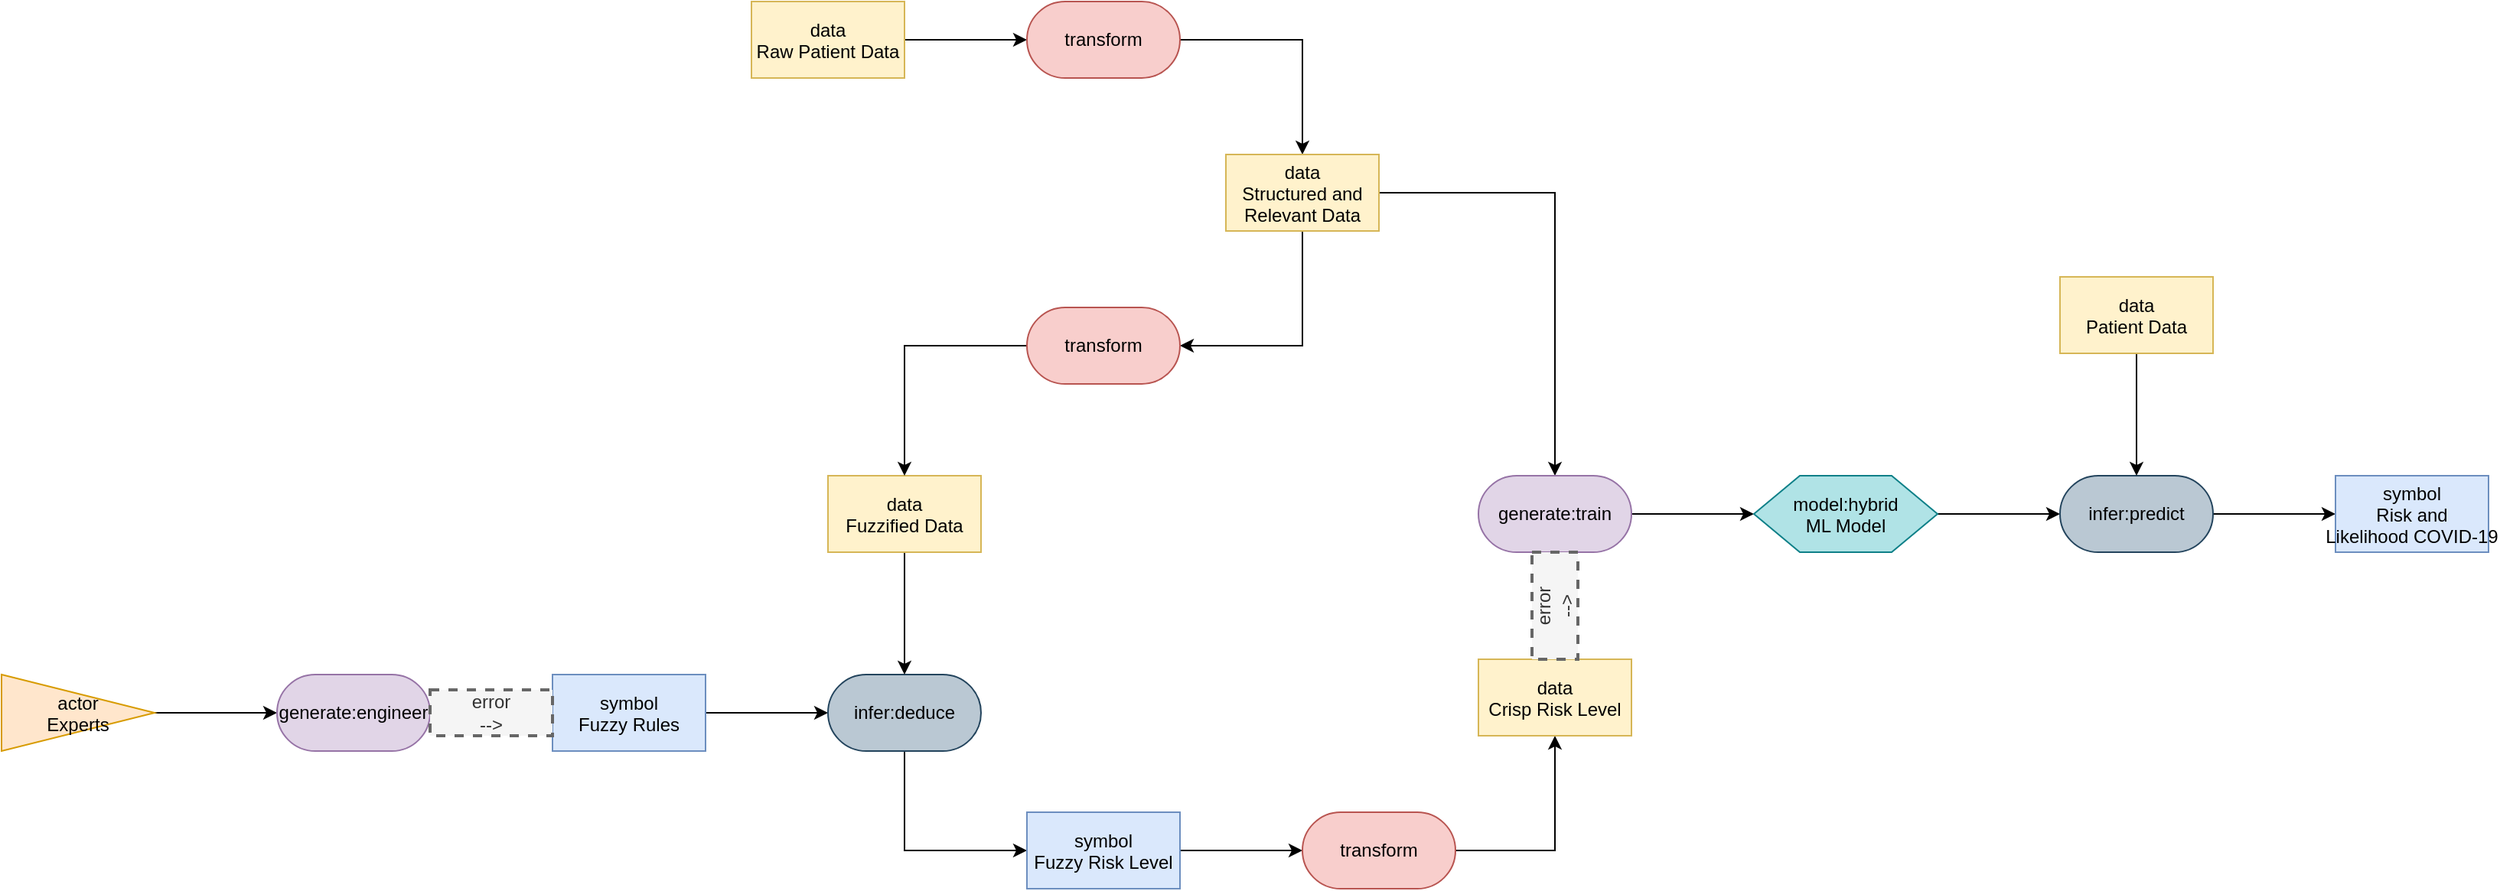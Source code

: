 <mxfile version="27.1.6" pages="2">
  <diagram name="Page-1" id="enABDl7nDgfanvI5Rby2">
    <mxGraphModel dx="1429" dy="856" grid="1" gridSize="10" guides="1" tooltips="1" connect="1" arrows="1" fold="1" page="1" pageScale="1" pageWidth="3300" pageHeight="4681" math="0" shadow="0">
      <root>
        <mxCell id="0" />
        <mxCell id="1" parent="0" />
        <mxCell id="IkaspXzJbwlbMNthNPnq-3" style="edgeStyle=orthogonalEdgeStyle;rounded=0;orthogonalLoop=1;jettySize=auto;html=1;entryX=0;entryY=0.5;entryDx=0;entryDy=0;" parent="1" source="IkaspXzJbwlbMNthNPnq-1" target="IkaspXzJbwlbMNthNPnq-2" edge="1">
          <mxGeometry relative="1" as="geometry" />
        </mxCell>
        <mxCell id="IkaspXzJbwlbMNthNPnq-1" value="actor&#xa;Experts" style="triangle;fillColor=#ffe6cc;strokeColor=#d79b00;" parent="1" name="actor" vertex="1">
          <mxGeometry x="340" y="540" width="100" height="50" as="geometry" />
        </mxCell>
        <mxCell id="IkaspXzJbwlbMNthNPnq-2" value="generate:engineer" style="rounded=1;whiteSpace=wrap;html=1;arcSize=50;fillColor=#e1d5e7;strokeColor=#9673a6;" parent="1" name="generate:engineer" vertex="1">
          <mxGeometry x="520" y="540" width="100" height="50" as="geometry" />
        </mxCell>
        <mxCell id="IkaspXzJbwlbMNthNPnq-8" style="edgeStyle=orthogonalEdgeStyle;rounded=0;orthogonalLoop=1;jettySize=auto;html=1;exitX=1;exitY=0.5;exitDx=0;exitDy=0;entryX=0;entryY=0.5;entryDx=0;entryDy=0;" parent="1" source="IkaspXzJbwlbMNthNPnq-4" target="IkaspXzJbwlbMNthNPnq-7" edge="1">
          <mxGeometry relative="1" as="geometry" />
        </mxCell>
        <mxCell id="IkaspXzJbwlbMNthNPnq-4" value="symbol&#xa;Fuzzy Rules" style="rectangle;fillColor=#dae8fc;strokeColor=#6c8ebf;" parent="1" name="symbol" vertex="1">
          <mxGeometry x="700" y="540" width="100" height="50" as="geometry" />
        </mxCell>
        <mxCell id="IkaspXzJbwlbMNthNPnq-6" value="&lt;div&gt;error&lt;/div&gt;&lt;div&gt;--&amp;gt;&lt;/div&gt;" style="text;html=1;align=center;verticalAlign=middle;whiteSpace=wrap;rounded=0;dashed=1;fillColor=#f5f5f5;fontColor=#333333;strokeColor=#666666;strokeWidth=2;" parent="1" name="text" vertex="1">
          <mxGeometry x="620" y="550" width="80" height="30" as="geometry" />
        </mxCell>
        <mxCell id="IkaspXzJbwlbMNthNPnq-20" style="edgeStyle=orthogonalEdgeStyle;rounded=0;orthogonalLoop=1;jettySize=auto;html=1;exitX=0.5;exitY=1;exitDx=0;exitDy=0;entryX=0;entryY=0.5;entryDx=0;entryDy=0;" parent="1" source="IkaspXzJbwlbMNthNPnq-7" target="IkaspXzJbwlbMNthNPnq-19" edge="1">
          <mxGeometry relative="1" as="geometry" />
        </mxCell>
        <mxCell id="IkaspXzJbwlbMNthNPnq-7" value="infer:deduce" style="rounded=1;whiteSpace=wrap;html=1;arcSize=50;fillColor=#bac8d3;strokeColor=#23445d;" parent="1" name="infer:deduce" vertex="1">
          <mxGeometry x="880" y="540" width="100" height="50" as="geometry" />
        </mxCell>
        <mxCell id="IkaspXzJbwlbMNthNPnq-10" style="edgeStyle=orthogonalEdgeStyle;rounded=0;orthogonalLoop=1;jettySize=auto;html=1;entryX=0.5;entryY=0;entryDx=0;entryDy=0;" parent="1" source="IkaspXzJbwlbMNthNPnq-9" target="IkaspXzJbwlbMNthNPnq-7" edge="1">
          <mxGeometry relative="1" as="geometry" />
        </mxCell>
        <mxCell id="IkaspXzJbwlbMNthNPnq-9" value="data&#xa;Fuzzified Data" style="rectangle;fillColor=#fff2cc;strokeColor=#d6b656;" parent="1" name="data" vertex="1">
          <mxGeometry x="880" y="410" width="100" height="50" as="geometry" />
        </mxCell>
        <mxCell id="IkaspXzJbwlbMNthNPnq-13" style="edgeStyle=orthogonalEdgeStyle;rounded=0;orthogonalLoop=1;jettySize=auto;html=1;exitX=1;exitY=0.5;exitDx=0;exitDy=0;entryX=0;entryY=0.5;entryDx=0;entryDy=0;" parent="1" source="IkaspXzJbwlbMNthNPnq-11" target="IkaspXzJbwlbMNthNPnq-12" edge="1">
          <mxGeometry relative="1" as="geometry" />
        </mxCell>
        <mxCell id="IkaspXzJbwlbMNthNPnq-11" value="data&#xa;Raw Patient Data" style="rectangle;fillColor=#fff2cc;strokeColor=#d6b656;" parent="1" name="data" vertex="1">
          <mxGeometry x="830" y="100" width="100" height="50" as="geometry" />
        </mxCell>
        <mxCell id="IkaspXzJbwlbMNthNPnq-15" style="edgeStyle=orthogonalEdgeStyle;rounded=0;orthogonalLoop=1;jettySize=auto;html=1;entryX=0.5;entryY=0;entryDx=0;entryDy=0;" parent="1" source="IkaspXzJbwlbMNthNPnq-12" target="IkaspXzJbwlbMNthNPnq-14" edge="1">
          <mxGeometry relative="1" as="geometry" />
        </mxCell>
        <mxCell id="IkaspXzJbwlbMNthNPnq-12" value="transform" style="rounded=1;whiteSpace=wrap;html=1;arcSize=50;fillColor=#f8cecc;strokeColor=#b85450;" parent="1" name="transform" vertex="1">
          <mxGeometry x="1010" y="100" width="100" height="50" as="geometry" />
        </mxCell>
        <mxCell id="IkaspXzJbwlbMNthNPnq-17" style="edgeStyle=orthogonalEdgeStyle;rounded=0;orthogonalLoop=1;jettySize=auto;html=1;exitX=0.5;exitY=1;exitDx=0;exitDy=0;entryX=1;entryY=0.5;entryDx=0;entryDy=0;" parent="1" source="IkaspXzJbwlbMNthNPnq-14" target="IkaspXzJbwlbMNthNPnq-16" edge="1">
          <mxGeometry relative="1" as="geometry" />
        </mxCell>
        <mxCell id="IkaspXzJbwlbMNthNPnq-26" style="edgeStyle=orthogonalEdgeStyle;rounded=0;orthogonalLoop=1;jettySize=auto;html=1;exitX=1;exitY=0.5;exitDx=0;exitDy=0;entryX=0.5;entryY=0;entryDx=0;entryDy=0;" parent="1" source="IkaspXzJbwlbMNthNPnq-14" target="IkaspXzJbwlbMNthNPnq-25" edge="1">
          <mxGeometry relative="1" as="geometry" />
        </mxCell>
        <mxCell id="IkaspXzJbwlbMNthNPnq-14" value="data&#xa;Structured and&#xa;Relevant Data" style="rectangle;fillColor=#fff2cc;strokeColor=#d6b656;" parent="1" name="data" vertex="1">
          <mxGeometry x="1140" y="200" width="100" height="50" as="geometry" />
        </mxCell>
        <mxCell id="IkaspXzJbwlbMNthNPnq-18" style="edgeStyle=orthogonalEdgeStyle;rounded=0;orthogonalLoop=1;jettySize=auto;html=1;exitX=0;exitY=0.5;exitDx=0;exitDy=0;entryX=0.5;entryY=0;entryDx=0;entryDy=0;" parent="1" source="IkaspXzJbwlbMNthNPnq-16" target="IkaspXzJbwlbMNthNPnq-9" edge="1">
          <mxGeometry relative="1" as="geometry" />
        </mxCell>
        <mxCell id="IkaspXzJbwlbMNthNPnq-16" value="transform" style="rounded=1;whiteSpace=wrap;html=1;arcSize=50;fillColor=#f8cecc;strokeColor=#b85450;" parent="1" name="transform" vertex="1">
          <mxGeometry x="1010" y="300" width="100" height="50" as="geometry" />
        </mxCell>
        <mxCell id="IkaspXzJbwlbMNthNPnq-42" style="edgeStyle=orthogonalEdgeStyle;rounded=0;orthogonalLoop=1;jettySize=auto;html=1;exitX=1;exitY=0.5;exitDx=0;exitDy=0;entryX=0;entryY=0.5;entryDx=0;entryDy=0;" parent="1" source="IkaspXzJbwlbMNthNPnq-19" target="IkaspXzJbwlbMNthNPnq-21" edge="1">
          <mxGeometry relative="1" as="geometry" />
        </mxCell>
        <mxCell id="IkaspXzJbwlbMNthNPnq-19" value="symbol&#xa;Fuzzy Risk Level" style="rectangle;fillColor=#dae8fc;strokeColor=#6c8ebf;" parent="1" name="symbol" vertex="1">
          <mxGeometry x="1010" y="630" width="100" height="50" as="geometry" />
        </mxCell>
        <mxCell id="IkaspXzJbwlbMNthNPnq-43" style="edgeStyle=orthogonalEdgeStyle;rounded=0;orthogonalLoop=1;jettySize=auto;html=1;exitX=1;exitY=0.5;exitDx=0;exitDy=0;entryX=0.5;entryY=1;entryDx=0;entryDy=0;" parent="1" source="IkaspXzJbwlbMNthNPnq-21" target="IkaspXzJbwlbMNthNPnq-23" edge="1">
          <mxGeometry relative="1" as="geometry" />
        </mxCell>
        <mxCell id="IkaspXzJbwlbMNthNPnq-21" value="transform" style="rounded=1;whiteSpace=wrap;html=1;arcSize=50;fillColor=#f8cecc;strokeColor=#b85450;" parent="1" name="transform" vertex="1">
          <mxGeometry x="1190" y="630" width="100" height="50" as="geometry" />
        </mxCell>
        <mxCell id="IkaspXzJbwlbMNthNPnq-23" value="data&#xa;Crisp Risk Level" style="rectangle;fillColor=#fff2cc;strokeColor=#d6b656;" parent="1" name="data" vertex="1">
          <mxGeometry x="1305" y="530" width="100" height="50" as="geometry" />
        </mxCell>
        <mxCell id="IkaspXzJbwlbMNthNPnq-30" style="edgeStyle=orthogonalEdgeStyle;rounded=0;orthogonalLoop=1;jettySize=auto;html=1;exitX=1;exitY=0.5;exitDx=0;exitDy=0;entryX=0;entryY=0.5;entryDx=0;entryDy=0;" parent="1" source="IkaspXzJbwlbMNthNPnq-25" target="IkaspXzJbwlbMNthNPnq-29" edge="1">
          <mxGeometry relative="1" as="geometry" />
        </mxCell>
        <mxCell id="IkaspXzJbwlbMNthNPnq-25" value="generate:train" style="rounded=1;whiteSpace=wrap;html=1;arcSize=50;fillColor=#e1d5e7;strokeColor=#9673a6;" parent="1" name="generate:train" vertex="1">
          <mxGeometry x="1305" y="410" width="100" height="50" as="geometry" />
        </mxCell>
        <mxCell id="IkaspXzJbwlbMNthNPnq-28" value="&lt;div&gt;error&lt;/div&gt;&lt;div&gt;--&amp;gt;&lt;/div&gt;" style="text;html=1;align=center;verticalAlign=middle;whiteSpace=wrap;rounded=0;dashed=1;fillColor=#f5f5f5;fontColor=#333333;strokeColor=#666666;strokeWidth=2;horizontal=0;" parent="1" name="text" vertex="1">
          <mxGeometry x="1340" y="460" width="30" height="70" as="geometry" />
        </mxCell>
        <mxCell id="IkaspXzJbwlbMNthNPnq-32" style="edgeStyle=orthogonalEdgeStyle;rounded=0;orthogonalLoop=1;jettySize=auto;html=1;entryX=0;entryY=0.5;entryDx=0;entryDy=0;" parent="1" source="IkaspXzJbwlbMNthNPnq-29" target="IkaspXzJbwlbMNthNPnq-31" edge="1">
          <mxGeometry relative="1" as="geometry" />
        </mxCell>
        <mxCell id="IkaspXzJbwlbMNthNPnq-29" value="model:hybrid&#xa;ML Model" style="shape=hexagon;perimeter=hexagonPerimeter2;fillColor=#b0e3e6;strokeColor=#0e8088;" parent="1" name="model" vertex="1">
          <mxGeometry x="1485" y="410" width="120" height="50" as="geometry" />
        </mxCell>
        <mxCell id="IkaspXzJbwlbMNthNPnq-36" style="edgeStyle=orthogonalEdgeStyle;rounded=0;orthogonalLoop=1;jettySize=auto;html=1;exitX=1;exitY=0.5;exitDx=0;exitDy=0;entryX=0;entryY=0.5;entryDx=0;entryDy=0;" parent="1" source="IkaspXzJbwlbMNthNPnq-31" target="IkaspXzJbwlbMNthNPnq-35" edge="1">
          <mxGeometry relative="1" as="geometry" />
        </mxCell>
        <mxCell id="IkaspXzJbwlbMNthNPnq-31" value="infer:predict" style="rounded=1;whiteSpace=wrap;html=1;arcSize=50;fillColor=#bac8d3;strokeColor=#23445d;" parent="1" name="infer:deduce" vertex="1">
          <mxGeometry x="1685" y="410" width="100" height="50" as="geometry" />
        </mxCell>
        <mxCell id="IkaspXzJbwlbMNthNPnq-34" style="edgeStyle=orthogonalEdgeStyle;rounded=0;orthogonalLoop=1;jettySize=auto;html=1;exitX=0.5;exitY=1;exitDx=0;exitDy=0;entryX=0.5;entryY=0;entryDx=0;entryDy=0;" parent="1" source="IkaspXzJbwlbMNthNPnq-33" target="IkaspXzJbwlbMNthNPnq-31" edge="1">
          <mxGeometry relative="1" as="geometry" />
        </mxCell>
        <mxCell id="IkaspXzJbwlbMNthNPnq-33" value="data&#xa;Patient Data" style="rectangle;fillColor=#fff2cc;strokeColor=#d6b656;" parent="1" name="data" vertex="1">
          <mxGeometry x="1685" y="280" width="100" height="50" as="geometry" />
        </mxCell>
        <mxCell id="IkaspXzJbwlbMNthNPnq-35" value="symbol&#xa;Risk and&#xa;Likelihood COVID-19" style="rectangle;fillColor=#dae8fc;strokeColor=#6c8ebf;" parent="1" name="symbol" vertex="1">
          <mxGeometry x="1865" y="410" width="100" height="50" as="geometry" />
        </mxCell>
      </root>
    </mxGraphModel>
  </diagram>
  <diagram name="Copy of Page-1" id="K_jWpamMQizw8mGMUcfJ">
    <mxGraphModel dx="1572" dy="942" grid="1" gridSize="10" guides="1" tooltips="1" connect="1" arrows="1" fold="1" page="1" pageScale="1" pageWidth="3300" pageHeight="4681" math="0" shadow="0">
      <root>
        <mxCell id="dhxRq33M6312bGvszdwk-0" />
        <mxCell id="dhxRq33M6312bGvszdwk-1" parent="dhxRq33M6312bGvszdwk-0" />
        <mxCell id="dhxRq33M6312bGvszdwk-2" style="edgeStyle=orthogonalEdgeStyle;rounded=0;orthogonalLoop=1;jettySize=auto;html=1;entryX=0;entryY=0.5;entryDx=0;entryDy=0;" edge="1" parent="dhxRq33M6312bGvszdwk-1" source="dhxRq33M6312bGvszdwk-3" target="dhxRq33M6312bGvszdwk-4">
          <mxGeometry relative="1" as="geometry" />
        </mxCell>
        <mxCell id="dhxRq33M6312bGvszdwk-3" value="actor&#xa;Experts" style="triangle;fillColor=#ffe6cc;strokeColor=#d79b00;" name="actor" vertex="1" parent="dhxRq33M6312bGvszdwk-1">
          <mxGeometry x="340" y="540" width="100" height="50" as="geometry" />
        </mxCell>
        <mxCell id="34EWZ-C12g6-wW_Xkxoa-0" style="edgeStyle=orthogonalEdgeStyle;rounded=0;orthogonalLoop=1;jettySize=auto;html=1;exitX=1;exitY=0.5;exitDx=0;exitDy=0;entryX=0;entryY=0.5;entryDx=0;entryDy=0;" edge="1" parent="dhxRq33M6312bGvszdwk-1" source="dhxRq33M6312bGvszdwk-4" target="dhxRq33M6312bGvszdwk-6">
          <mxGeometry relative="1" as="geometry" />
        </mxCell>
        <mxCell id="dhxRq33M6312bGvszdwk-4" value="generate:engineer" style="rounded=1;whiteSpace=wrap;html=1;arcSize=50;fillColor=#e1d5e7;strokeColor=#9673a6;" name="generate:engineer" vertex="1" parent="dhxRq33M6312bGvszdwk-1">
          <mxGeometry x="520" y="540" width="100" height="50" as="geometry" />
        </mxCell>
        <mxCell id="dhxRq33M6312bGvszdwk-5" style="edgeStyle=orthogonalEdgeStyle;rounded=0;orthogonalLoop=1;jettySize=auto;html=1;exitX=1;exitY=0.5;exitDx=0;exitDy=0;entryX=0;entryY=0.5;entryDx=0;entryDy=0;" edge="1" parent="dhxRq33M6312bGvszdwk-1" source="dhxRq33M6312bGvszdwk-6" target="dhxRq33M6312bGvszdwk-9">
          <mxGeometry relative="1" as="geometry" />
        </mxCell>
        <mxCell id="dhxRq33M6312bGvszdwk-6" value="symbol&#xa;Fuzzy Rules" style="rectangle;fillColor=#dae8fc;strokeColor=#6c8ebf;" name="symbol" vertex="1" parent="dhxRq33M6312bGvszdwk-1">
          <mxGeometry x="700" y="540" width="100" height="50" as="geometry" />
        </mxCell>
        <mxCell id="dhxRq33M6312bGvszdwk-8" style="edgeStyle=orthogonalEdgeStyle;rounded=0;orthogonalLoop=1;jettySize=auto;html=1;exitX=0.5;exitY=1;exitDx=0;exitDy=0;entryX=0;entryY=0.5;entryDx=0;entryDy=0;" edge="1" parent="dhxRq33M6312bGvszdwk-1" source="dhxRq33M6312bGvszdwk-9" target="dhxRq33M6312bGvszdwk-22">
          <mxGeometry relative="1" as="geometry" />
        </mxCell>
        <mxCell id="dhxRq33M6312bGvszdwk-9" value="infer:deduce" style="rounded=1;whiteSpace=wrap;html=1;arcSize=50;fillColor=#bac8d3;strokeColor=#23445d;" name="infer:deduce" vertex="1" parent="dhxRq33M6312bGvszdwk-1">
          <mxGeometry x="880" y="540" width="100" height="50" as="geometry" />
        </mxCell>
        <mxCell id="dhxRq33M6312bGvszdwk-10" style="edgeStyle=orthogonalEdgeStyle;rounded=0;orthogonalLoop=1;jettySize=auto;html=1;entryX=0.5;entryY=0;entryDx=0;entryDy=0;" edge="1" parent="dhxRq33M6312bGvszdwk-1" source="dhxRq33M6312bGvszdwk-11" target="dhxRq33M6312bGvszdwk-9">
          <mxGeometry relative="1" as="geometry" />
        </mxCell>
        <mxCell id="dhxRq33M6312bGvszdwk-11" value="data&#xa;Fuzzified Data" style="rectangle;fillColor=#fff2cc;strokeColor=#d6b656;" name="data" vertex="1" parent="dhxRq33M6312bGvszdwk-1">
          <mxGeometry x="880" y="410" width="100" height="50" as="geometry" />
        </mxCell>
        <mxCell id="dhxRq33M6312bGvszdwk-12" style="edgeStyle=orthogonalEdgeStyle;rounded=0;orthogonalLoop=1;jettySize=auto;html=1;exitX=1;exitY=0.5;exitDx=0;exitDy=0;entryX=0;entryY=0.5;entryDx=0;entryDy=0;" edge="1" parent="dhxRq33M6312bGvszdwk-1" source="dhxRq33M6312bGvszdwk-13" target="dhxRq33M6312bGvszdwk-15">
          <mxGeometry relative="1" as="geometry" />
        </mxCell>
        <mxCell id="dhxRq33M6312bGvszdwk-13" value="data&#xa;Raw Patient Data" style="rectangle;fillColor=#fff2cc;strokeColor=#d6b656;" name="data" vertex="1" parent="dhxRq33M6312bGvszdwk-1">
          <mxGeometry x="830" y="100" width="100" height="50" as="geometry" />
        </mxCell>
        <mxCell id="dhxRq33M6312bGvszdwk-14" style="edgeStyle=orthogonalEdgeStyle;rounded=0;orthogonalLoop=1;jettySize=auto;html=1;entryX=0.5;entryY=0;entryDx=0;entryDy=0;" edge="1" parent="dhxRq33M6312bGvszdwk-1" source="dhxRq33M6312bGvszdwk-15" target="dhxRq33M6312bGvszdwk-18">
          <mxGeometry relative="1" as="geometry" />
        </mxCell>
        <mxCell id="dhxRq33M6312bGvszdwk-15" value="transform" style="rounded=1;whiteSpace=wrap;html=1;arcSize=50;fillColor=#f8cecc;strokeColor=#b85450;" name="transform" vertex="1" parent="dhxRq33M6312bGvszdwk-1">
          <mxGeometry x="1010" y="100" width="100" height="50" as="geometry" />
        </mxCell>
        <mxCell id="dhxRq33M6312bGvszdwk-16" style="edgeStyle=orthogonalEdgeStyle;rounded=0;orthogonalLoop=1;jettySize=auto;html=1;exitX=0.5;exitY=1;exitDx=0;exitDy=0;entryX=1;entryY=0.5;entryDx=0;entryDy=0;" edge="1" parent="dhxRq33M6312bGvszdwk-1" source="dhxRq33M6312bGvszdwk-18" target="dhxRq33M6312bGvszdwk-20">
          <mxGeometry relative="1" as="geometry" />
        </mxCell>
        <mxCell id="dhxRq33M6312bGvszdwk-17" style="edgeStyle=orthogonalEdgeStyle;rounded=0;orthogonalLoop=1;jettySize=auto;html=1;exitX=1;exitY=0.5;exitDx=0;exitDy=0;entryX=0.5;entryY=0;entryDx=0;entryDy=0;" edge="1" parent="dhxRq33M6312bGvszdwk-1" source="dhxRq33M6312bGvszdwk-18" target="dhxRq33M6312bGvszdwk-27">
          <mxGeometry relative="1" as="geometry" />
        </mxCell>
        <mxCell id="dhxRq33M6312bGvszdwk-18" value="data&#xa;Structured and&#xa;Relevant Data" style="rectangle;fillColor=#fff2cc;strokeColor=#d6b656;" name="data" vertex="1" parent="dhxRq33M6312bGvszdwk-1">
          <mxGeometry x="1140" y="200" width="100" height="50" as="geometry" />
        </mxCell>
        <mxCell id="dhxRq33M6312bGvszdwk-19" style="edgeStyle=orthogonalEdgeStyle;rounded=0;orthogonalLoop=1;jettySize=auto;html=1;exitX=0;exitY=0.5;exitDx=0;exitDy=0;entryX=0.5;entryY=0;entryDx=0;entryDy=0;" edge="1" parent="dhxRq33M6312bGvszdwk-1" source="dhxRq33M6312bGvszdwk-20" target="dhxRq33M6312bGvszdwk-11">
          <mxGeometry relative="1" as="geometry" />
        </mxCell>
        <mxCell id="dhxRq33M6312bGvszdwk-20" value="transform" style="rounded=1;whiteSpace=wrap;html=1;arcSize=50;fillColor=#f8cecc;strokeColor=#b85450;" name="transform" vertex="1" parent="dhxRq33M6312bGvszdwk-1">
          <mxGeometry x="1010" y="300" width="100" height="50" as="geometry" />
        </mxCell>
        <mxCell id="dhxRq33M6312bGvszdwk-21" style="edgeStyle=orthogonalEdgeStyle;rounded=0;orthogonalLoop=1;jettySize=auto;html=1;exitX=1;exitY=0.5;exitDx=0;exitDy=0;entryX=0;entryY=0.5;entryDx=0;entryDy=0;" edge="1" parent="dhxRq33M6312bGvszdwk-1" source="dhxRq33M6312bGvszdwk-22" target="dhxRq33M6312bGvszdwk-24">
          <mxGeometry relative="1" as="geometry" />
        </mxCell>
        <mxCell id="dhxRq33M6312bGvszdwk-22" value="symbol&#xa;Fuzzy Risk Level" style="rectangle;fillColor=#dae8fc;strokeColor=#6c8ebf;" name="symbol" vertex="1" parent="dhxRq33M6312bGvszdwk-1">
          <mxGeometry x="1010" y="630" width="100" height="50" as="geometry" />
        </mxCell>
        <mxCell id="dhxRq33M6312bGvszdwk-23" style="edgeStyle=orthogonalEdgeStyle;rounded=0;orthogonalLoop=1;jettySize=auto;html=1;exitX=1;exitY=0.5;exitDx=0;exitDy=0;entryX=0.5;entryY=1;entryDx=0;entryDy=0;" edge="1" parent="dhxRq33M6312bGvszdwk-1" source="dhxRq33M6312bGvszdwk-24" target="dhxRq33M6312bGvszdwk-25">
          <mxGeometry relative="1" as="geometry" />
        </mxCell>
        <mxCell id="dhxRq33M6312bGvszdwk-24" value="transform" style="rounded=1;whiteSpace=wrap;html=1;arcSize=50;fillColor=#f8cecc;strokeColor=#b85450;" name="transform" vertex="1" parent="dhxRq33M6312bGvszdwk-1">
          <mxGeometry x="1190" y="630" width="100" height="50" as="geometry" />
        </mxCell>
        <mxCell id="34EWZ-C12g6-wW_Xkxoa-1" style="edgeStyle=orthogonalEdgeStyle;rounded=0;orthogonalLoop=1;jettySize=auto;html=1;exitX=0.5;exitY=0;exitDx=0;exitDy=0;entryX=0.5;entryY=1;entryDx=0;entryDy=0;" edge="1" parent="dhxRq33M6312bGvszdwk-1" source="dhxRq33M6312bGvszdwk-25" target="dhxRq33M6312bGvszdwk-27">
          <mxGeometry relative="1" as="geometry" />
        </mxCell>
        <mxCell id="dhxRq33M6312bGvszdwk-25" value="data&#xa;Crisp Risk Level" style="rectangle;fillColor=#fff2cc;strokeColor=#d6b656;" name="data" vertex="1" parent="dhxRq33M6312bGvszdwk-1">
          <mxGeometry x="1305" y="530" width="100" height="50" as="geometry" />
        </mxCell>
        <mxCell id="dhxRq33M6312bGvszdwk-26" style="edgeStyle=orthogonalEdgeStyle;rounded=0;orthogonalLoop=1;jettySize=auto;html=1;exitX=1;exitY=0.5;exitDx=0;exitDy=0;entryX=0;entryY=0.5;entryDx=0;entryDy=0;" edge="1" parent="dhxRq33M6312bGvszdwk-1" source="dhxRq33M6312bGvszdwk-27" target="dhxRq33M6312bGvszdwk-30">
          <mxGeometry relative="1" as="geometry" />
        </mxCell>
        <mxCell id="dhxRq33M6312bGvszdwk-27" value="generate:train" style="rounded=1;whiteSpace=wrap;html=1;arcSize=50;fillColor=#e1d5e7;strokeColor=#9673a6;" name="generate:train" vertex="1" parent="dhxRq33M6312bGvszdwk-1">
          <mxGeometry x="1305" y="410" width="100" height="50" as="geometry" />
        </mxCell>
        <mxCell id="dhxRq33M6312bGvszdwk-29" style="edgeStyle=orthogonalEdgeStyle;rounded=0;orthogonalLoop=1;jettySize=auto;html=1;entryX=0;entryY=0.5;entryDx=0;entryDy=0;" edge="1" parent="dhxRq33M6312bGvszdwk-1" source="dhxRq33M6312bGvszdwk-30" target="dhxRq33M6312bGvszdwk-32">
          <mxGeometry relative="1" as="geometry" />
        </mxCell>
        <mxCell id="dhxRq33M6312bGvszdwk-30" value="model:hybrid&#xa;ML Model" style="shape=hexagon;perimeter=hexagonPerimeter2;fillColor=#b0e3e6;strokeColor=#0e8088;" name="model" vertex="1" parent="dhxRq33M6312bGvszdwk-1">
          <mxGeometry x="1485" y="410" width="120" height="50" as="geometry" />
        </mxCell>
        <mxCell id="dhxRq33M6312bGvszdwk-31" style="edgeStyle=orthogonalEdgeStyle;rounded=0;orthogonalLoop=1;jettySize=auto;html=1;exitX=1;exitY=0.5;exitDx=0;exitDy=0;entryX=0;entryY=0.5;entryDx=0;entryDy=0;" edge="1" parent="dhxRq33M6312bGvszdwk-1" source="dhxRq33M6312bGvszdwk-32" target="dhxRq33M6312bGvszdwk-35">
          <mxGeometry relative="1" as="geometry" />
        </mxCell>
        <mxCell id="dhxRq33M6312bGvszdwk-32" value="infer:predict" style="rounded=1;whiteSpace=wrap;html=1;arcSize=50;fillColor=#bac8d3;strokeColor=#23445d;" name="infer:deduce" vertex="1" parent="dhxRq33M6312bGvszdwk-1">
          <mxGeometry x="1685" y="410" width="100" height="50" as="geometry" />
        </mxCell>
        <mxCell id="dhxRq33M6312bGvszdwk-33" style="edgeStyle=orthogonalEdgeStyle;rounded=0;orthogonalLoop=1;jettySize=auto;html=1;exitX=0.5;exitY=1;exitDx=0;exitDy=0;entryX=0.5;entryY=0;entryDx=0;entryDy=0;" edge="1" parent="dhxRq33M6312bGvszdwk-1" source="dhxRq33M6312bGvszdwk-34" target="dhxRq33M6312bGvszdwk-32">
          <mxGeometry relative="1" as="geometry" />
        </mxCell>
        <mxCell id="dhxRq33M6312bGvszdwk-34" value="data&#xa;Patient Data" style="rectangle;fillColor=#fff2cc;strokeColor=#d6b656;" name="data" vertex="1" parent="dhxRq33M6312bGvszdwk-1">
          <mxGeometry x="1685" y="280" width="100" height="50" as="geometry" />
        </mxCell>
        <mxCell id="dhxRq33M6312bGvszdwk-35" value="symbol&#xa;Risk and&#xa;Likelihood COVID-19" style="rectangle;fillColor=#dae8fc;strokeColor=#6c8ebf;" name="symbol" vertex="1" parent="dhxRq33M6312bGvszdwk-1">
          <mxGeometry x="1865" y="410" width="100" height="50" as="geometry" />
        </mxCell>
      </root>
    </mxGraphModel>
  </diagram>
</mxfile>
